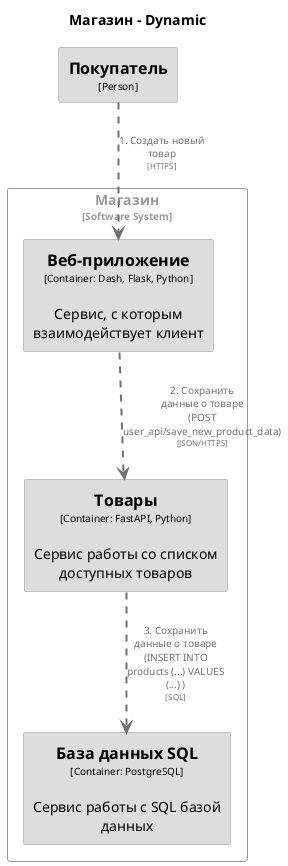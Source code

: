 @startuml
set separator none
title Магазин - Dynamic

top to bottom direction

skinparam {
  arrowFontSize 10
  defaultTextAlignment center
  wrapWidth 200
  maxMessageSize 100
}

hide stereotype

skinparam rectangle<<Магазин.БазаданныхSQL>> {
  BackgroundColor #dddddd
  FontColor #000000
  BorderColor #9a9a9a
  shadowing false
}
skinparam rectangle<<Магазин.Вебприложение>> {
  BackgroundColor #dddddd
  FontColor #000000
  BorderColor #9a9a9a
  shadowing false
}
skinparam rectangle<<Покупатель>> {
  BackgroundColor #dddddd
  FontColor #000000
  BorderColor #9a9a9a
  shadowing false
}
skinparam rectangle<<Магазин.Товары>> {
  BackgroundColor #dddddd
  FontColor #000000
  BorderColor #9a9a9a
  shadowing false
}
skinparam rectangle<<Магазин>> {
  BorderColor #9a9a9a
  FontColor #9a9a9a
  shadowing false
}

rectangle "Магазин\n<size:10>[Software System]</size>" <<Магазин>> {
  rectangle "==База данных SQL\n<size:10>[Container: PostgreSQL]</size>\n\nСервис работы с SQL базой данных" <<Магазин.БазаданныхSQL>> as Магазин.БазаданныхSQL
  rectangle "==Веб-приложение\n<size:10>[Container: Dash, Flask, Python]</size>\n\nСервис, с которым взаимодействует клиент" <<Магазин.Вебприложение>> as Магазин.Вебприложение
  rectangle "==Товары\n<size:10>[Container: FastAPI, Python]</size>\n\nСервис работы со списком доступных товаров" <<Магазин.Товары>> as Магазин.Товары
}

rectangle "==Покупатель\n<size:10>[Person]</size>" <<Покупатель>> as Покупатель

Покупатель .[#707070,thickness=2].> Магазин.Вебприложение : "<color:#707070>1. Создать новый товар\n<color:#707070><size:8>[HTTPS]</size>"
Магазин.Вебприложение .[#707070,thickness=2].> Магазин.Товары : "<color:#707070>2. Сохранить данные о товаре (POST user_api/save_new_product_data)\n<color:#707070><size:8>[JSON/HTTPS]</size>"
Магазин.Товары .[#707070,thickness=2].> Магазин.БазаданныхSQL : "<color:#707070>3. Сохранить данные о товаре (INSERT INTO products (...) VALUES (...) )\n<color:#707070><size:8>[SQL]</size>"
@enduml